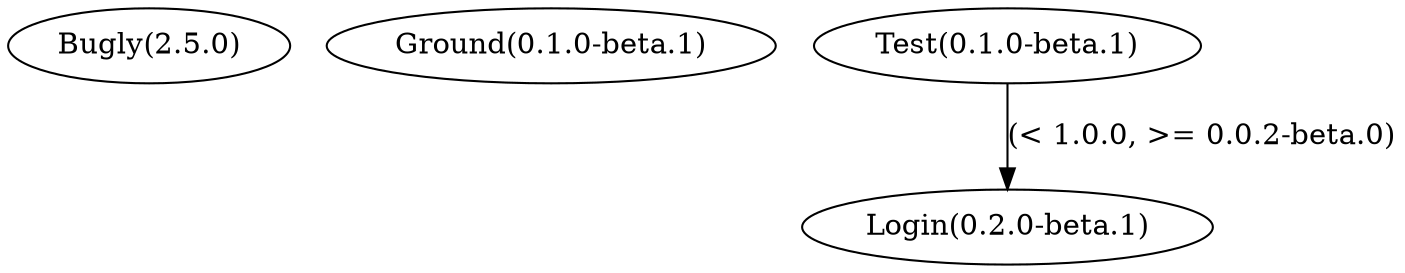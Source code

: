 digraph G {
  "Bugly(2.5.0)";
  "Ground(0.1.0-beta.1)";
  "Login(0.2.0-beta.1)";
  "Test(0.1.0-beta.1)";
  "Test(0.1.0-beta.1)" -> "Login(0.2.0-beta.1)" [ label = "(< 1.0.0, >= 0.0.2-beta.0)" ];
}
